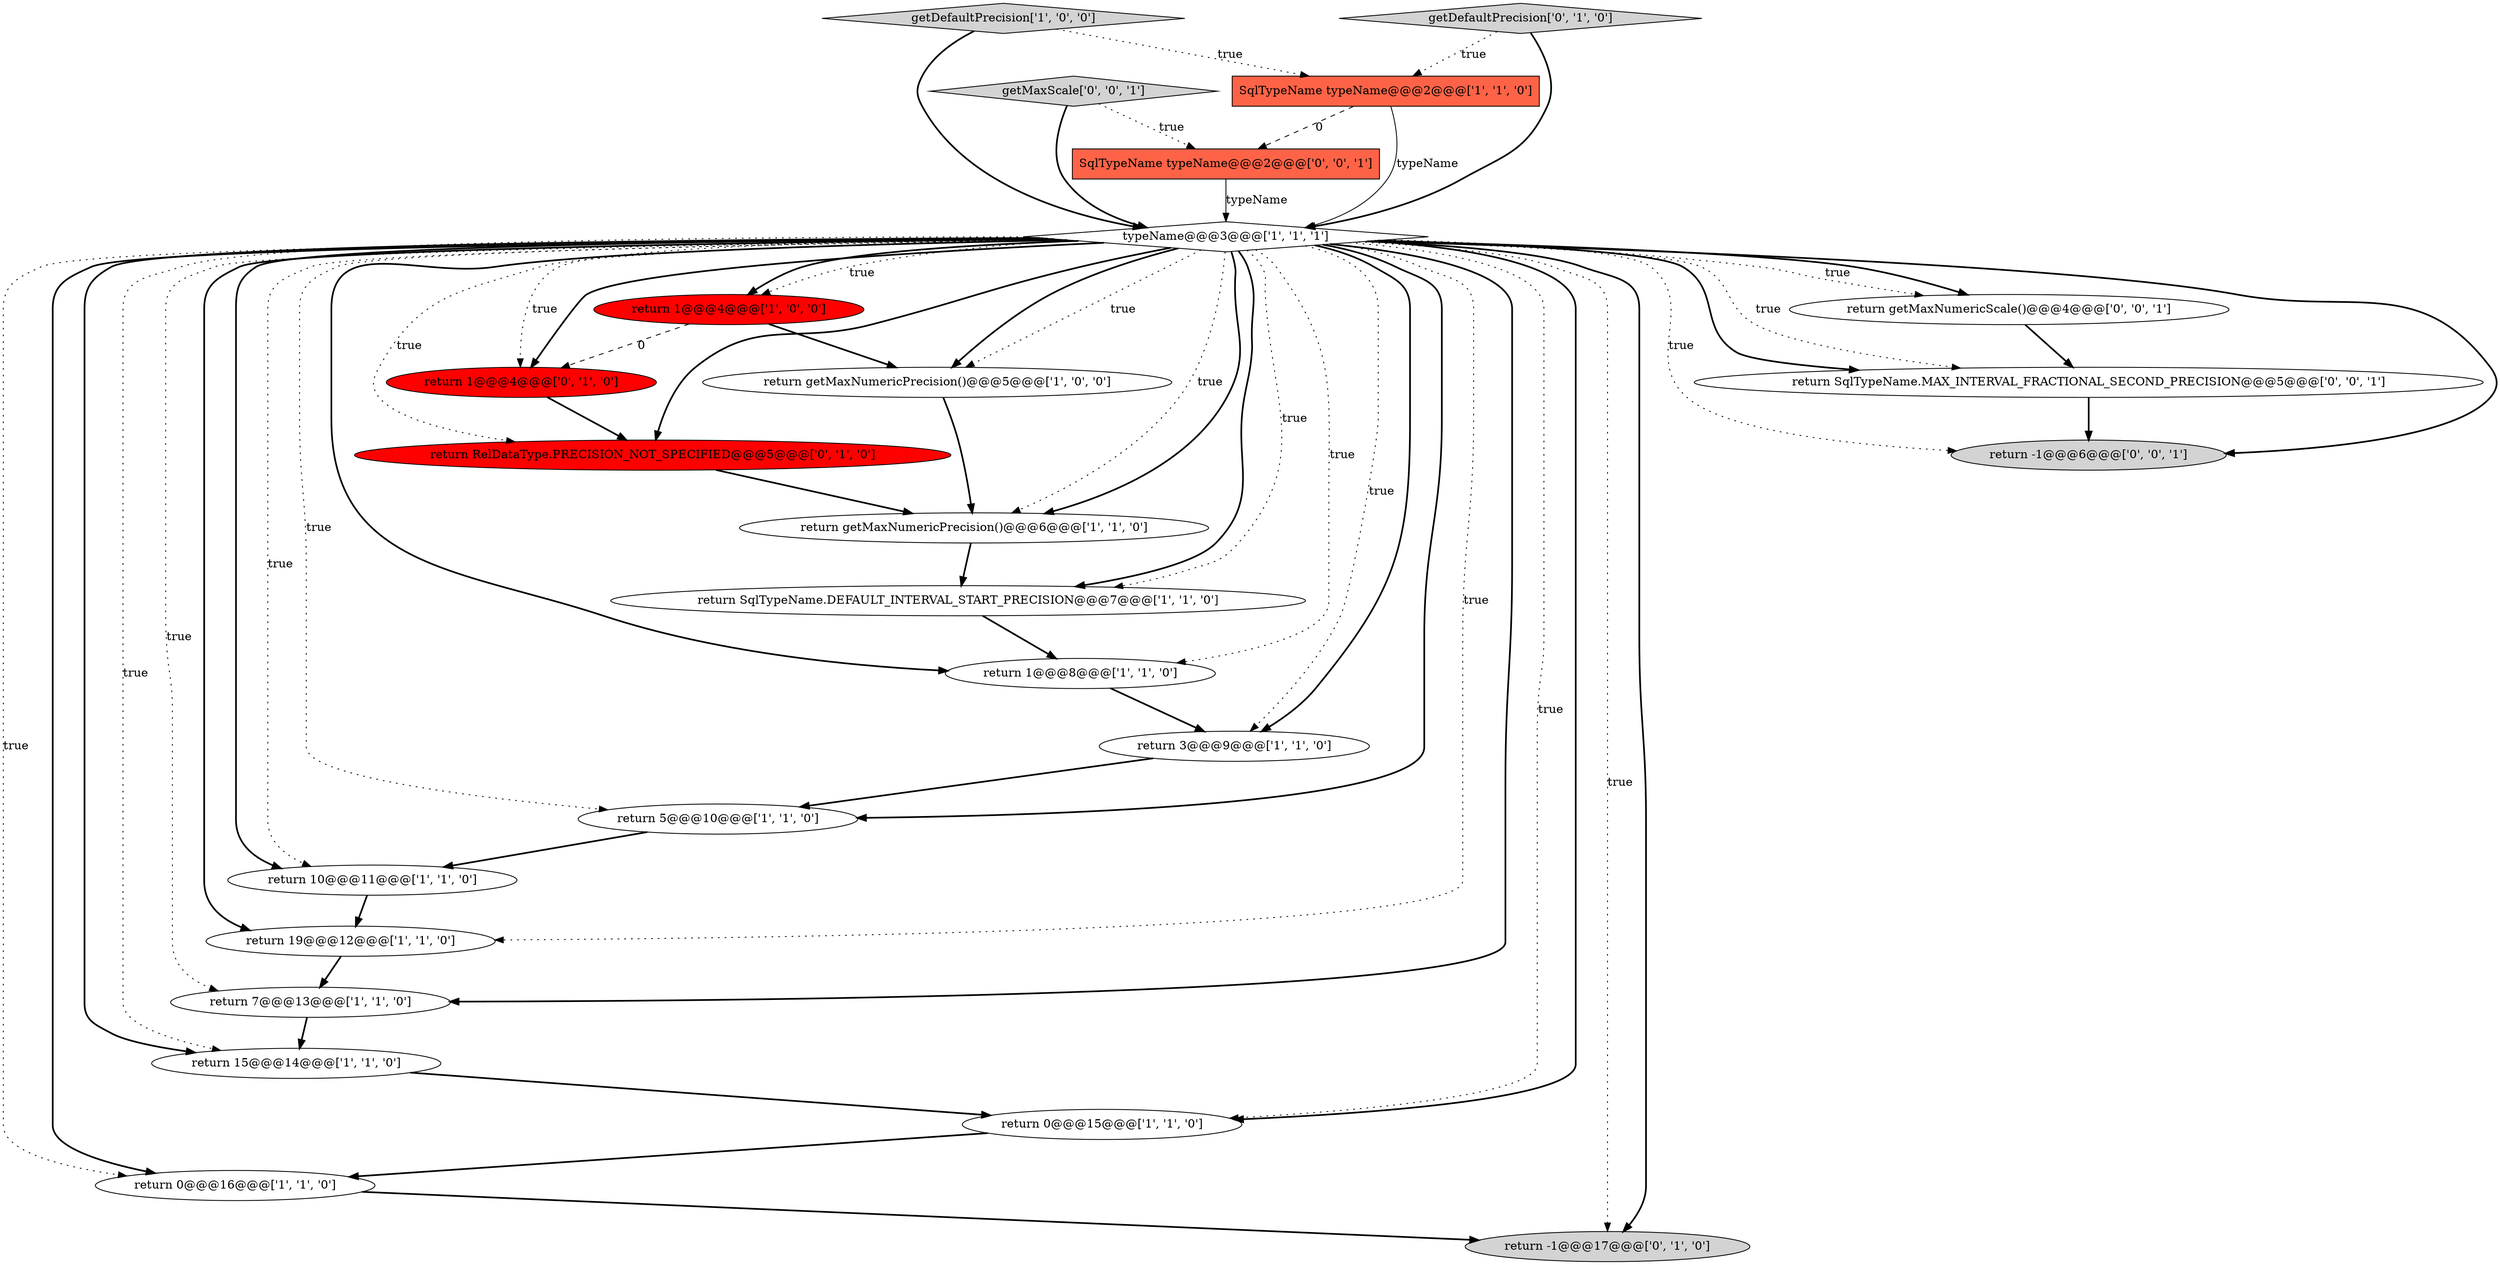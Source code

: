 digraph {
15 [style = filled, label = "return 7@@@13@@@['1', '1', '0']", fillcolor = white, shape = ellipse image = "AAA0AAABBB1BBB"];
16 [style = filled, label = "return RelDataType.PRECISION_NOT_SPECIFIED@@@5@@@['0', '1', '0']", fillcolor = red, shape = ellipse image = "AAA1AAABBB2BBB"];
1 [style = filled, label = "return 19@@@12@@@['1', '1', '0']", fillcolor = white, shape = ellipse image = "AAA0AAABBB1BBB"];
13 [style = filled, label = "return getMaxNumericPrecision()@@@6@@@['1', '1', '0']", fillcolor = white, shape = ellipse image = "AAA0AAABBB1BBB"];
19 [style = filled, label = "return -1@@@17@@@['0', '1', '0']", fillcolor = lightgray, shape = ellipse image = "AAA0AAABBB2BBB"];
4 [style = filled, label = "return 1@@@8@@@['1', '1', '0']", fillcolor = white, shape = ellipse image = "AAA0AAABBB1BBB"];
14 [style = filled, label = "return getMaxNumericPrecision()@@@5@@@['1', '0', '0']", fillcolor = white, shape = ellipse image = "AAA0AAABBB1BBB"];
11 [style = filled, label = "return 3@@@9@@@['1', '1', '0']", fillcolor = white, shape = ellipse image = "AAA0AAABBB1BBB"];
21 [style = filled, label = "return SqlTypeName.MAX_INTERVAL_FRACTIONAL_SECOND_PRECISION@@@5@@@['0', '0', '1']", fillcolor = white, shape = ellipse image = "AAA0AAABBB3BBB"];
12 [style = filled, label = "getDefaultPrecision['1', '0', '0']", fillcolor = lightgray, shape = diamond image = "AAA0AAABBB1BBB"];
20 [style = filled, label = "return getMaxNumericScale()@@@4@@@['0', '0', '1']", fillcolor = white, shape = ellipse image = "AAA0AAABBB3BBB"];
0 [style = filled, label = "return 0@@@15@@@['1', '1', '0']", fillcolor = white, shape = ellipse image = "AAA0AAABBB1BBB"];
7 [style = filled, label = "return 0@@@16@@@['1', '1', '0']", fillcolor = white, shape = ellipse image = "AAA0AAABBB1BBB"];
24 [style = filled, label = "getMaxScale['0', '0', '1']", fillcolor = lightgray, shape = diamond image = "AAA0AAABBB3BBB"];
18 [style = filled, label = "return 1@@@4@@@['0', '1', '0']", fillcolor = red, shape = ellipse image = "AAA1AAABBB2BBB"];
8 [style = filled, label = "return SqlTypeName.DEFAULT_INTERVAL_START_PRECISION@@@7@@@['1', '1', '0']", fillcolor = white, shape = ellipse image = "AAA0AAABBB1BBB"];
17 [style = filled, label = "getDefaultPrecision['0', '1', '0']", fillcolor = lightgray, shape = diamond image = "AAA0AAABBB2BBB"];
10 [style = filled, label = "return 10@@@11@@@['1', '1', '0']", fillcolor = white, shape = ellipse image = "AAA0AAABBB1BBB"];
5 [style = filled, label = "typeName@@@3@@@['1', '1', '1']", fillcolor = white, shape = diamond image = "AAA0AAABBB1BBB"];
2 [style = filled, label = "return 15@@@14@@@['1', '1', '0']", fillcolor = white, shape = ellipse image = "AAA0AAABBB1BBB"];
3 [style = filled, label = "SqlTypeName typeName@@@2@@@['1', '1', '0']", fillcolor = tomato, shape = box image = "AAA0AAABBB1BBB"];
9 [style = filled, label = "return 5@@@10@@@['1', '1', '0']", fillcolor = white, shape = ellipse image = "AAA0AAABBB1BBB"];
23 [style = filled, label = "return -1@@@6@@@['0', '0', '1']", fillcolor = lightgray, shape = ellipse image = "AAA0AAABBB3BBB"];
6 [style = filled, label = "return 1@@@4@@@['1', '0', '0']", fillcolor = red, shape = ellipse image = "AAA1AAABBB1BBB"];
22 [style = filled, label = "SqlTypeName typeName@@@2@@@['0', '0', '1']", fillcolor = tomato, shape = box image = "AAA0AAABBB3BBB"];
5->10 [style = bold, label=""];
5->14 [style = dotted, label="true"];
12->3 [style = dotted, label="true"];
5->8 [style = bold, label=""];
15->2 [style = bold, label=""];
16->13 [style = bold, label=""];
17->5 [style = bold, label=""];
12->5 [style = bold, label=""];
5->18 [style = dotted, label="true"];
5->9 [style = bold, label=""];
5->20 [style = bold, label=""];
5->23 [style = bold, label=""];
5->10 [style = dotted, label="true"];
5->19 [style = dotted, label="true"];
1->15 [style = bold, label=""];
5->1 [style = dotted, label="true"];
5->23 [style = dotted, label="true"];
5->6 [style = dotted, label="true"];
5->15 [style = bold, label=""];
5->18 [style = bold, label=""];
5->0 [style = dotted, label="true"];
3->22 [style = dashed, label="0"];
5->14 [style = bold, label=""];
9->10 [style = bold, label=""];
11->9 [style = bold, label=""];
5->15 [style = dotted, label="true"];
17->3 [style = dotted, label="true"];
5->4 [style = dotted, label="true"];
24->5 [style = bold, label=""];
0->7 [style = bold, label=""];
6->18 [style = dashed, label="0"];
20->21 [style = bold, label=""];
6->14 [style = bold, label=""];
22->5 [style = solid, label="typeName"];
5->16 [style = bold, label=""];
5->19 [style = bold, label=""];
5->1 [style = bold, label=""];
5->13 [style = dotted, label="true"];
5->2 [style = bold, label=""];
5->21 [style = bold, label=""];
5->11 [style = dotted, label="true"];
2->0 [style = bold, label=""];
5->6 [style = bold, label=""];
3->5 [style = solid, label="typeName"];
5->0 [style = bold, label=""];
5->7 [style = dotted, label="true"];
24->22 [style = dotted, label="true"];
5->13 [style = bold, label=""];
5->4 [style = bold, label=""];
5->16 [style = dotted, label="true"];
5->9 [style = dotted, label="true"];
5->20 [style = dotted, label="true"];
5->21 [style = dotted, label="true"];
5->7 [style = bold, label=""];
5->11 [style = bold, label=""];
14->13 [style = bold, label=""];
8->4 [style = bold, label=""];
5->8 [style = dotted, label="true"];
13->8 [style = bold, label=""];
4->11 [style = bold, label=""];
10->1 [style = bold, label=""];
7->19 [style = bold, label=""];
5->2 [style = dotted, label="true"];
21->23 [style = bold, label=""];
18->16 [style = bold, label=""];
}
